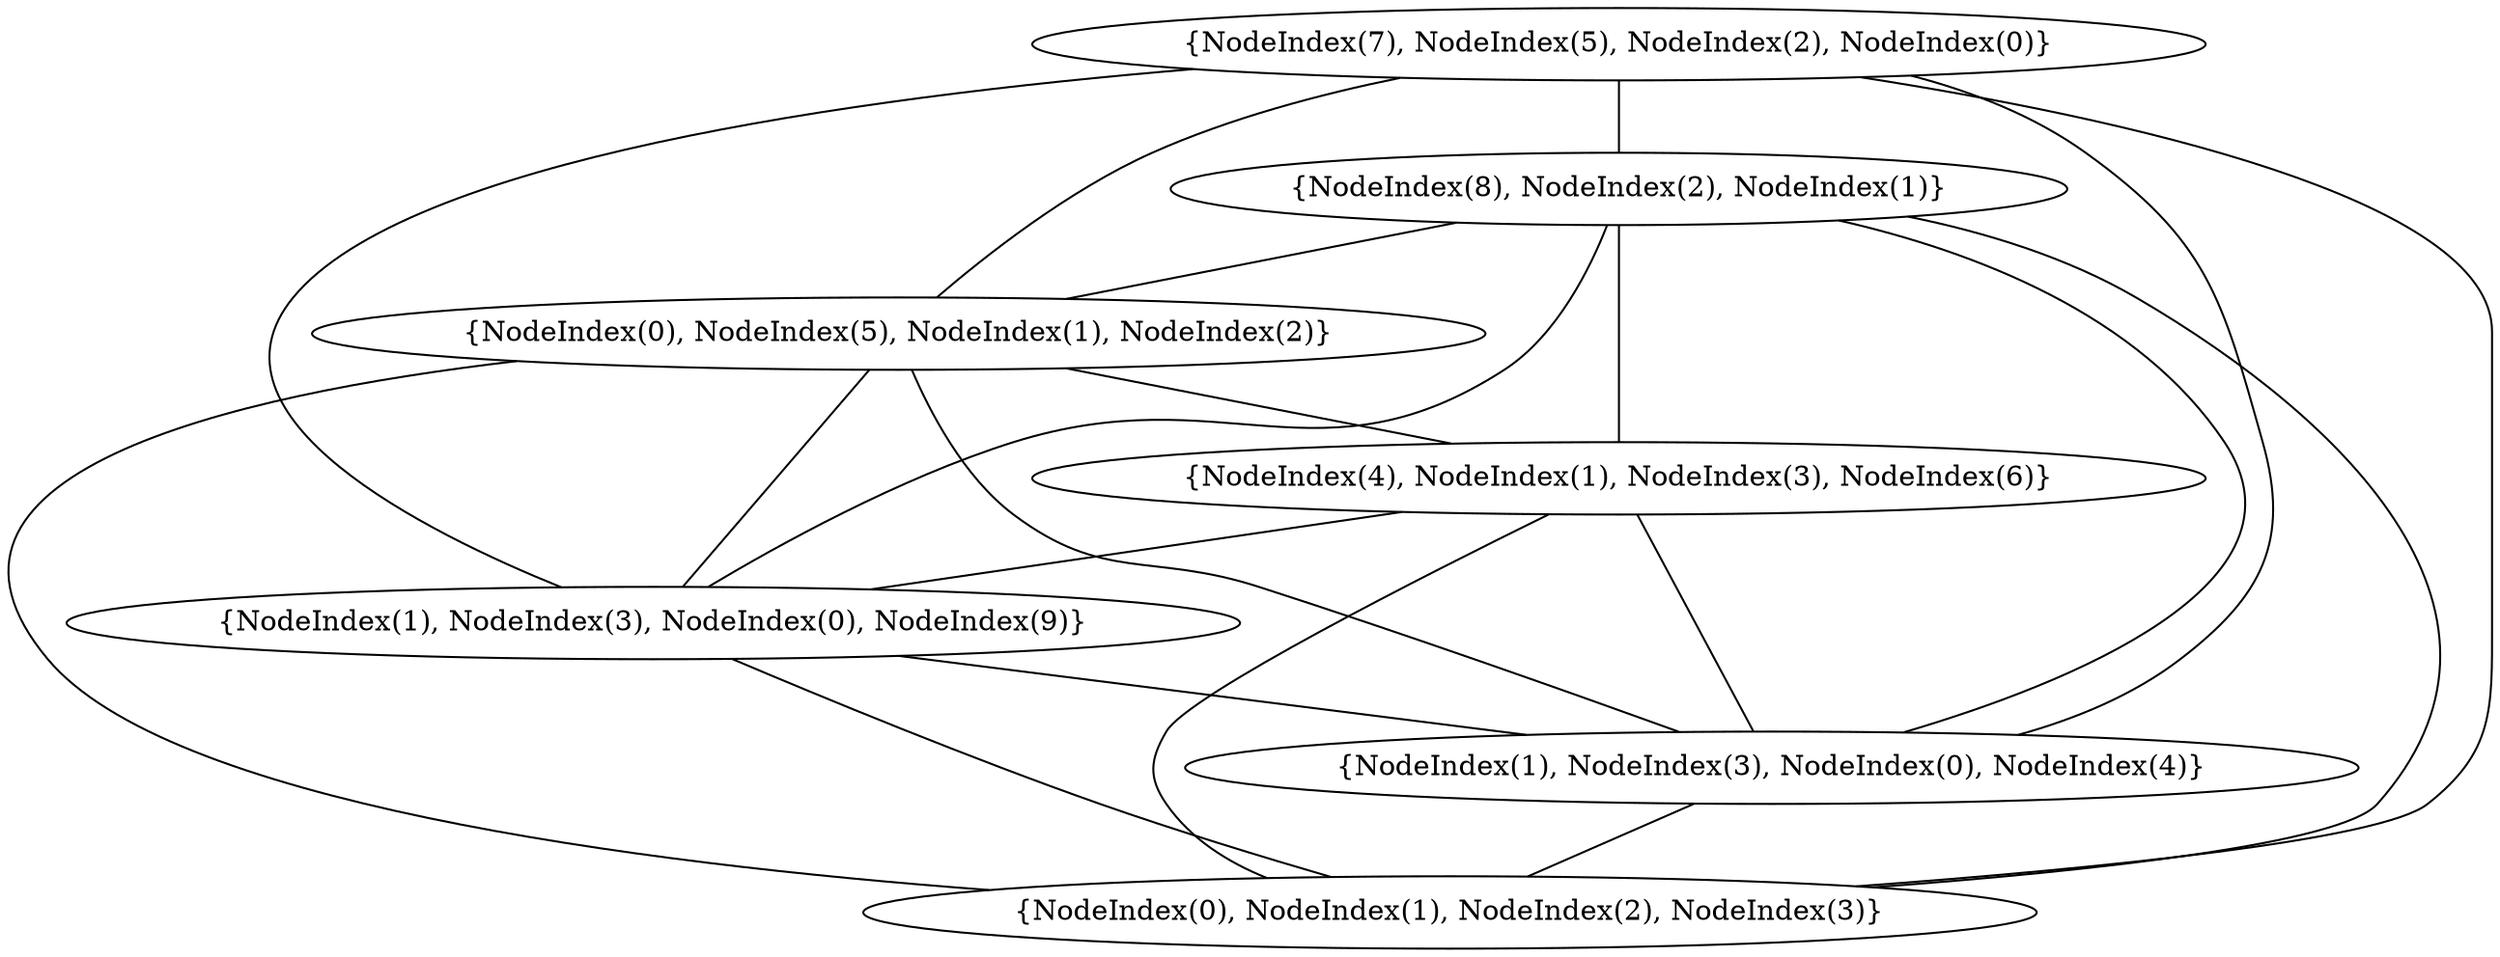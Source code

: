 graph {
    0 [ label = "{NodeIndex(0), NodeIndex(1), NodeIndex(2), NodeIndex(3)}" ]
    1 [ label = "{NodeIndex(1), NodeIndex(3), NodeIndex(0), NodeIndex(4)}" ]
    2 [ label = "{NodeIndex(1), NodeIndex(3), NodeIndex(0), NodeIndex(9)}" ]
    3 [ label = "{NodeIndex(4), NodeIndex(1), NodeIndex(3), NodeIndex(6)}" ]
    4 [ label = "{NodeIndex(0), NodeIndex(5), NodeIndex(1), NodeIndex(2)}" ]
    5 [ label = "{NodeIndex(8), NodeIndex(2), NodeIndex(1)}" ]
    6 [ label = "{NodeIndex(7), NodeIndex(5), NodeIndex(2), NodeIndex(0)}" ]
    1 -- 0 [ ]
    2 -- 0 [ ]
    2 -- 1 [ ]
    3 -- 0 [ ]
    3 -- 1 [ ]
    3 -- 2 [ ]
    4 -- 0 [ ]
    4 -- 1 [ ]
    4 -- 2 [ ]
    4 -- 3 [ ]
    5 -- 0 [ ]
    5 -- 1 [ ]
    5 -- 2 [ ]
    5 -- 3 [ ]
    5 -- 4 [ ]
    6 -- 0 [ ]
    6 -- 1 [ ]
    6 -- 2 [ ]
    6 -- 4 [ ]
    6 -- 5 [ ]
}
